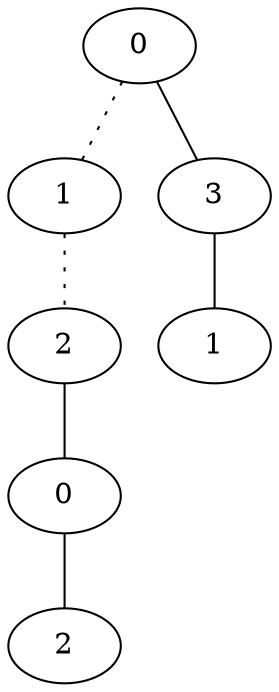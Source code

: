 graph {
a0[label=0];
a1[label=1];
a2[label=2];
a3[label=0];
a4[label=2];
a5[label=3];
a6[label=1];
a0 -- a1 [style=dotted];
a0 -- a5;
a1 -- a2 [style=dotted];
a2 -- a3;
a3 -- a4;
a5 -- a6;
}
